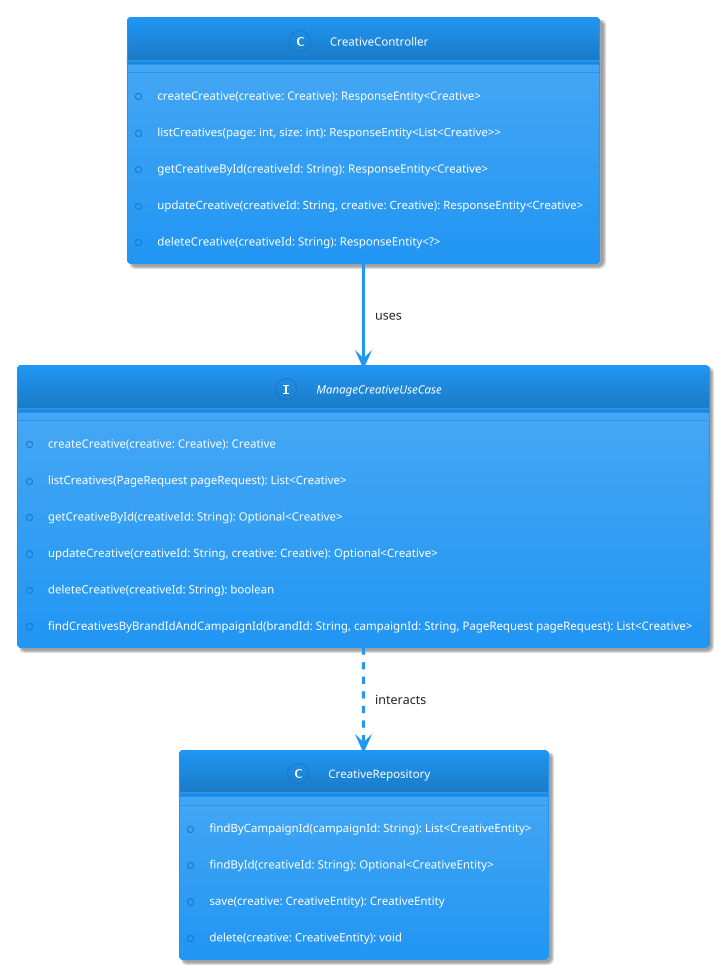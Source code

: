 @startuml
!theme materia

class CreativeController {
    +createCreative(creative: Creative): ResponseEntity<Creative>
    +listCreatives(page: int, size: int): ResponseEntity<List<Creative>>
    +getCreativeById(creativeId: String): ResponseEntity<Creative>
    +updateCreative(creativeId: String, creative: Creative): ResponseEntity<Creative>
    +deleteCreative(creativeId: String): ResponseEntity<?>
}

interface ManageCreativeUseCase {
    +createCreative(creative: Creative): Creative
    +listCreatives(PageRequest pageRequest): List<Creative>
    +getCreativeById(creativeId: String): Optional<Creative>
    +updateCreative(creativeId: String, creative: Creative): Optional<Creative>
    +deleteCreative(creativeId: String): boolean
    +findCreativesByBrandIdAndCampaignId(brandId: String, campaignId: String, PageRequest pageRequest): List<Creative>
}

class CreativeRepository {
    +findByCampaignId(campaignId: String): List<CreativeEntity>
    +findById(creativeId: String): Optional<CreativeEntity>
    +save(creative: CreativeEntity): CreativeEntity
    +delete(creative: CreativeEntity): void
}

CreativeController --> ManageCreativeUseCase : uses

ManageCreativeUseCase ..> CreativeRepository : interacts

@enduml